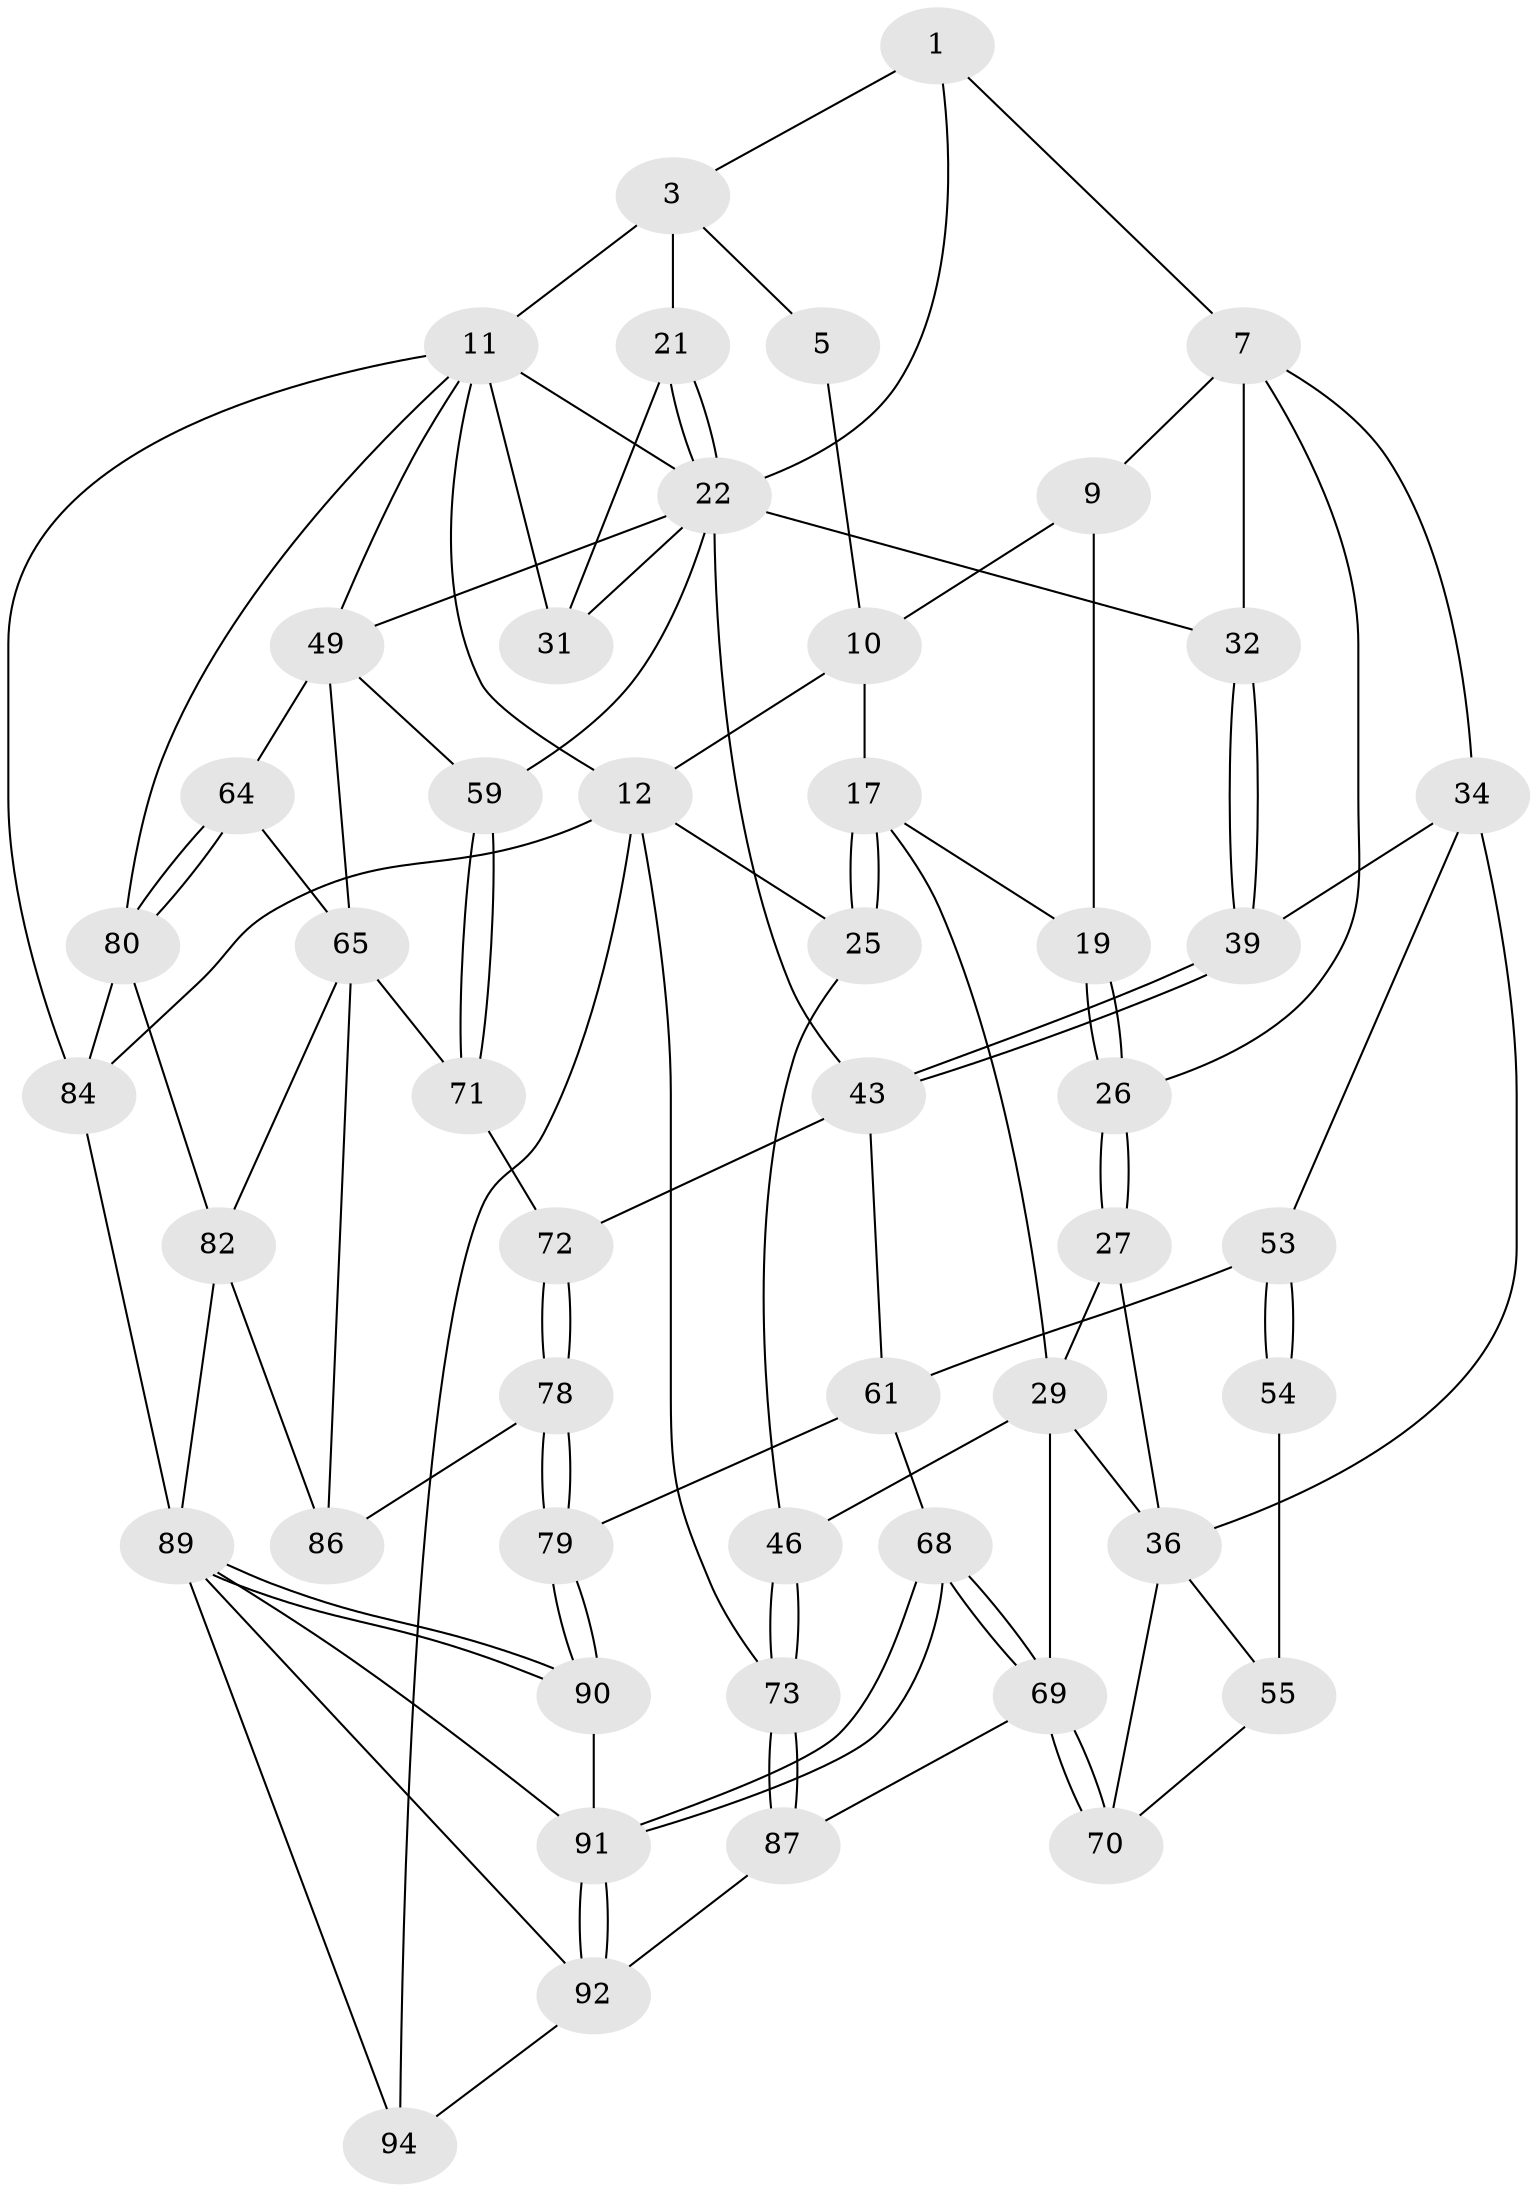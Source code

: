// original degree distribution, {3: 0.02040816326530612, 6: 0.1836734693877551, 4: 0.20408163265306123, 5: 0.5918367346938775}
// Generated by graph-tools (version 1.1) at 2025/28/03/15/25 16:28:03]
// undirected, 49 vertices, 110 edges
graph export_dot {
graph [start="1"]
  node [color=gray90,style=filled];
  1 [pos="+0.5221052480355327+0",super="+6+2"];
  3 [pos="+0.8277168327421426+0",super="+16+4"];
  5 [pos="+0.5095490242739009+0"];
  7 [pos="+0.4552973762675932+0.13728268861738294",super="+8+33"];
  9 [pos="+0.4163030789402574+0"];
  10 [pos="+0.4569610613910664+0",super="+13"];
  11 [pos="+1+0",super="+14"];
  12 [pos="+0+0",super="+74"];
  17 [pos="+0.1207481024267336+0.019753136278338027",super="+18"];
  19 [pos="+0.25167270631184496+0.10466923641712549"];
  21 [pos="+0.8307154421407916+0.13505833736899106"];
  22 [pos="+0.7348800640916927+0.21845605101344592",super="+23+37"];
  25 [pos="+0.11226640187245572+0.267764960167003",super="+38"];
  26 [pos="+0.29820871132613314+0.1678013879464028"];
  27 [pos="+0.2894028123312919+0.24900770765895283",super="+28"];
  29 [pos="+0.18888935035262105+0.31228277177400426",super="+45"];
  31 [pos="+0.9470755392853558+0.18783484190996988"];
  32 [pos="+0.6581802315692419+0.21203924186200643"];
  34 [pos="+0.4495373157759639+0.3187181189500503",super="+35+40"];
  36 [pos="+0.3834005480173025+0.31132775210304464",super="+47"];
  39 [pos="+0.6072916673688149+0.39585144764041147"];
  43 [pos="+0.6491745011962667+0.4565558293946496",super="+60"];
  46 [pos="+0+0.5344153323773223"];
  49 [pos="+1+0.3928545003163178",super="+50"];
  53 [pos="+0.4300917451037537+0.3755687776842746",super="+57"];
  54 [pos="+0.38265624070511006+0.45033009393298556",super="+63"];
  55 [pos="+0.3820963125691597+0.45092213418659455",super="+66"];
  59 [pos="+0.7976900263214803+0.5098040714820287"];
  61 [pos="+0.5776039034249879+0.5170537802035917",super="+67"];
  64 [pos="+0.9189039739895625+0.5386982531767343"];
  65 [pos="+0.8840600270371625+0.5344042765055129",super="+76"];
  68 [pos="+0.4453316833718326+0.7062028328666486"];
  69 [pos="+0.42499222792027996+0.6928554493171132",super="+75"];
  70 [pos="+0.4183270351463735+0.6100419084058311"];
  71 [pos="+0.757946207343163+0.580560932453311"];
  72 [pos="+0.6453544778166248+0.5443812190729922"];
  73 [pos="+0+0.6993367727624933"];
  78 [pos="+0.6440841900386501+0.6853371563131007"];
  79 [pos="+0.5586071308024622+0.736141923887341"];
  80 [pos="+1+0.6896912953432255",super="+81"];
  82 [pos="+0.9207295300260695+0.7439361507909189",super="+88"];
  84 [pos="+1+1"];
  86 [pos="+0.7056531800409459+0.6890242521131084"];
  87 [pos="+0.2141414329285924+0.7445119109863703"];
  89 [pos="+0.7482340549687228+0.952921614427124",super="+96"];
  90 [pos="+0.6137026039322111+0.8524110152816736"];
  91 [pos="+0.39248829809174773+0.9296382153578876",super="+95"];
  92 [pos="+0.365447963339113+0.96838866133157",super="+93"];
  94 [pos="+0+1"];
  1 -- 7;
  1 -- 3;
  1 -- 22;
  3 -- 21;
  3 -- 11 [weight=2];
  3 -- 5;
  5 -- 10;
  7 -- 9;
  7 -- 26;
  7 -- 32;
  7 -- 34;
  9 -- 10;
  9 -- 19;
  10 -- 17;
  10 -- 12;
  11 -- 12;
  11 -- 84;
  11 -- 80;
  11 -- 49;
  11 -- 22;
  11 -- 31;
  12 -- 25;
  12 -- 73;
  12 -- 94;
  12 -- 84;
  17 -- 25 [weight=2];
  17 -- 25;
  17 -- 19;
  17 -- 29;
  19 -- 26;
  19 -- 26;
  21 -- 22;
  21 -- 22;
  21 -- 31;
  22 -- 32;
  22 -- 49;
  22 -- 43;
  22 -- 59;
  22 -- 31;
  25 -- 46;
  26 -- 27;
  26 -- 27;
  27 -- 36 [weight=2];
  27 -- 29;
  29 -- 46;
  29 -- 69;
  29 -- 36;
  32 -- 39;
  32 -- 39;
  34 -- 36;
  34 -- 53 [weight=2];
  34 -- 39;
  36 -- 70;
  36 -- 55;
  39 -- 43;
  39 -- 43;
  43 -- 72;
  43 -- 61;
  46 -- 73;
  46 -- 73;
  49 -- 64;
  49 -- 65;
  49 -- 59;
  53 -- 54 [weight=2];
  53 -- 54;
  53 -- 61;
  54 -- 55 [weight=2];
  55 -- 70;
  59 -- 71;
  59 -- 71;
  61 -- 68;
  61 -- 79;
  64 -- 65;
  64 -- 80;
  64 -- 80;
  65 -- 82;
  65 -- 86;
  65 -- 71;
  68 -- 69;
  68 -- 69;
  68 -- 91;
  68 -- 91;
  69 -- 70;
  69 -- 70;
  69 -- 87;
  71 -- 72;
  72 -- 78;
  72 -- 78;
  73 -- 87;
  73 -- 87;
  78 -- 79;
  78 -- 79;
  78 -- 86;
  79 -- 90;
  79 -- 90;
  80 -- 82;
  80 -- 84;
  82 -- 89;
  82 -- 86;
  84 -- 89;
  87 -- 92;
  89 -- 90;
  89 -- 90;
  89 -- 92;
  89 -- 94;
  89 -- 91;
  90 -- 91;
  91 -- 92;
  91 -- 92;
  92 -- 94;
}
